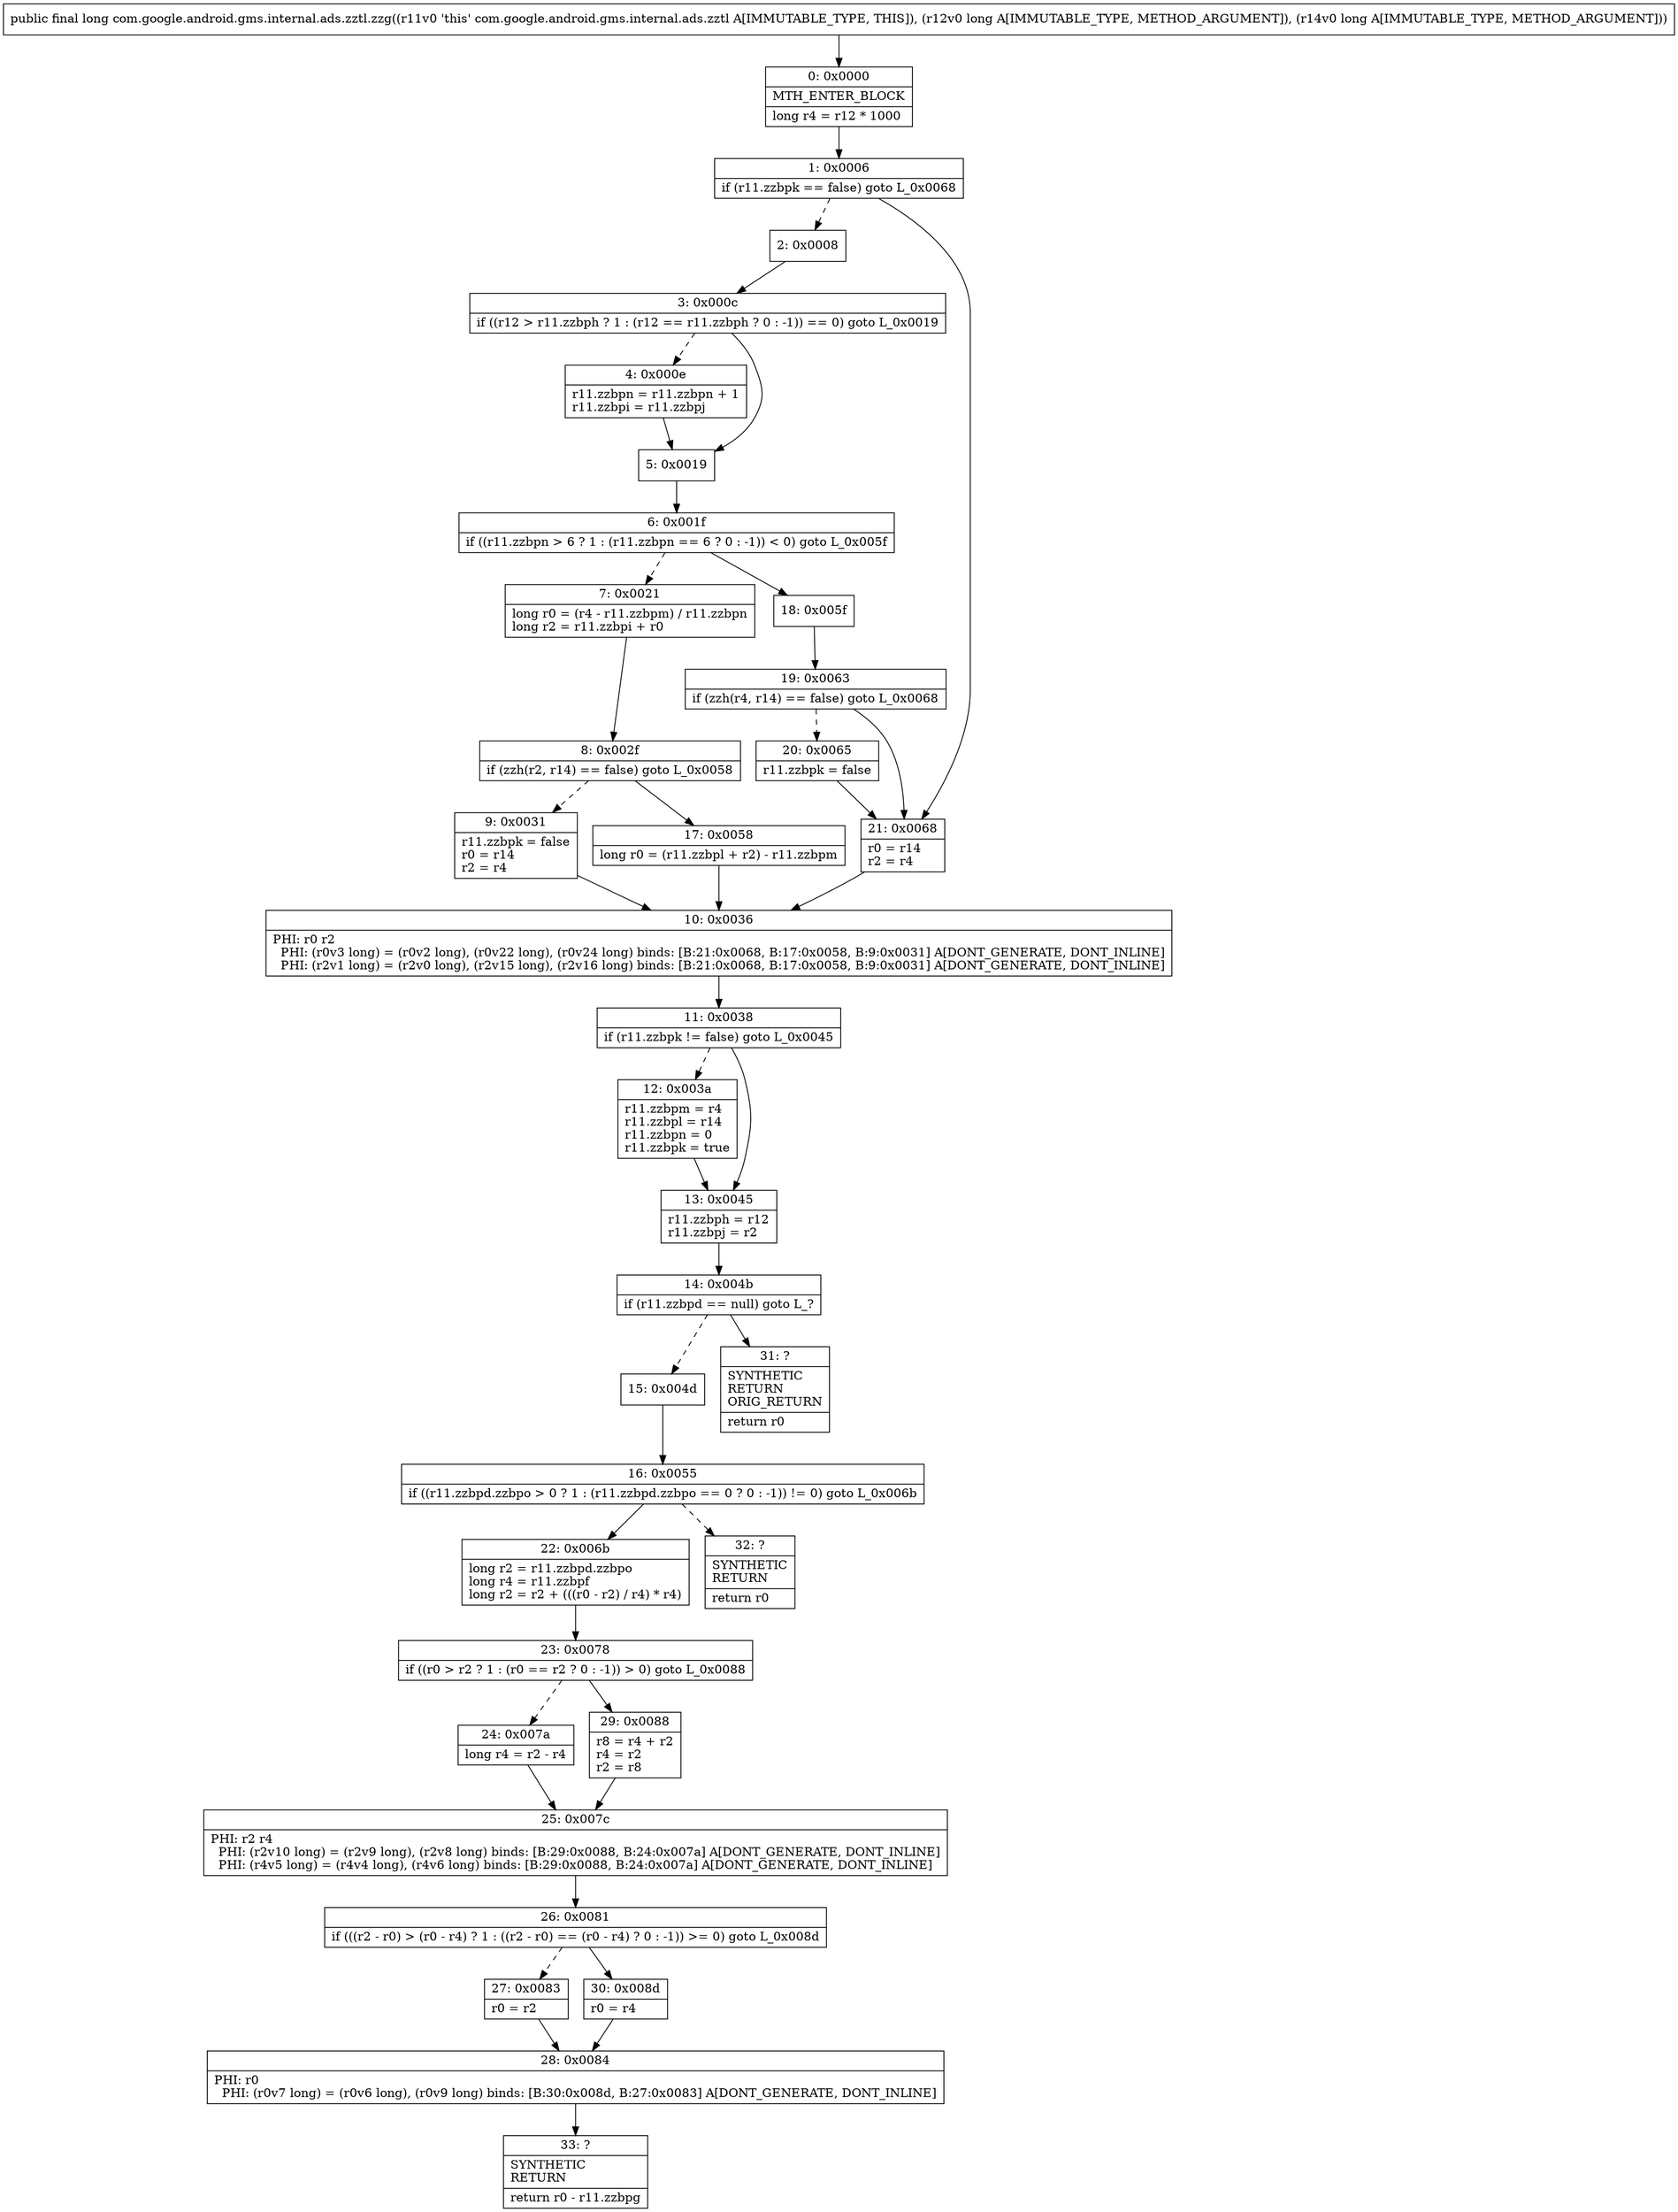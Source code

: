 digraph "CFG forcom.google.android.gms.internal.ads.zztl.zzg(JJ)J" {
Node_0 [shape=record,label="{0\:\ 0x0000|MTH_ENTER_BLOCK\l|long r4 = r12 * 1000\l}"];
Node_1 [shape=record,label="{1\:\ 0x0006|if (r11.zzbpk == false) goto L_0x0068\l}"];
Node_2 [shape=record,label="{2\:\ 0x0008}"];
Node_3 [shape=record,label="{3\:\ 0x000c|if ((r12 \> r11.zzbph ? 1 : (r12 == r11.zzbph ? 0 : \-1)) == 0) goto L_0x0019\l}"];
Node_4 [shape=record,label="{4\:\ 0x000e|r11.zzbpn = r11.zzbpn + 1\lr11.zzbpi = r11.zzbpj\l}"];
Node_5 [shape=record,label="{5\:\ 0x0019}"];
Node_6 [shape=record,label="{6\:\ 0x001f|if ((r11.zzbpn \> 6 ? 1 : (r11.zzbpn == 6 ? 0 : \-1)) \< 0) goto L_0x005f\l}"];
Node_7 [shape=record,label="{7\:\ 0x0021|long r0 = (r4 \- r11.zzbpm) \/ r11.zzbpn\llong r2 = r11.zzbpi + r0\l}"];
Node_8 [shape=record,label="{8\:\ 0x002f|if (zzh(r2, r14) == false) goto L_0x0058\l}"];
Node_9 [shape=record,label="{9\:\ 0x0031|r11.zzbpk = false\lr0 = r14\lr2 = r4\l}"];
Node_10 [shape=record,label="{10\:\ 0x0036|PHI: r0 r2 \l  PHI: (r0v3 long) = (r0v2 long), (r0v22 long), (r0v24 long) binds: [B:21:0x0068, B:17:0x0058, B:9:0x0031] A[DONT_GENERATE, DONT_INLINE]\l  PHI: (r2v1 long) = (r2v0 long), (r2v15 long), (r2v16 long) binds: [B:21:0x0068, B:17:0x0058, B:9:0x0031] A[DONT_GENERATE, DONT_INLINE]\l}"];
Node_11 [shape=record,label="{11\:\ 0x0038|if (r11.zzbpk != false) goto L_0x0045\l}"];
Node_12 [shape=record,label="{12\:\ 0x003a|r11.zzbpm = r4\lr11.zzbpl = r14\lr11.zzbpn = 0\lr11.zzbpk = true\l}"];
Node_13 [shape=record,label="{13\:\ 0x0045|r11.zzbph = r12\lr11.zzbpj = r2\l}"];
Node_14 [shape=record,label="{14\:\ 0x004b|if (r11.zzbpd == null) goto L_?\l}"];
Node_15 [shape=record,label="{15\:\ 0x004d}"];
Node_16 [shape=record,label="{16\:\ 0x0055|if ((r11.zzbpd.zzbpo \> 0 ? 1 : (r11.zzbpd.zzbpo == 0 ? 0 : \-1)) != 0) goto L_0x006b\l}"];
Node_17 [shape=record,label="{17\:\ 0x0058|long r0 = (r11.zzbpl + r2) \- r11.zzbpm\l}"];
Node_18 [shape=record,label="{18\:\ 0x005f}"];
Node_19 [shape=record,label="{19\:\ 0x0063|if (zzh(r4, r14) == false) goto L_0x0068\l}"];
Node_20 [shape=record,label="{20\:\ 0x0065|r11.zzbpk = false\l}"];
Node_21 [shape=record,label="{21\:\ 0x0068|r0 = r14\lr2 = r4\l}"];
Node_22 [shape=record,label="{22\:\ 0x006b|long r2 = r11.zzbpd.zzbpo\llong r4 = r11.zzbpf\llong r2 = r2 + (((r0 \- r2) \/ r4) * r4)\l}"];
Node_23 [shape=record,label="{23\:\ 0x0078|if ((r0 \> r2 ? 1 : (r0 == r2 ? 0 : \-1)) \> 0) goto L_0x0088\l}"];
Node_24 [shape=record,label="{24\:\ 0x007a|long r4 = r2 \- r4\l}"];
Node_25 [shape=record,label="{25\:\ 0x007c|PHI: r2 r4 \l  PHI: (r2v10 long) = (r2v9 long), (r2v8 long) binds: [B:29:0x0088, B:24:0x007a] A[DONT_GENERATE, DONT_INLINE]\l  PHI: (r4v5 long) = (r4v4 long), (r4v6 long) binds: [B:29:0x0088, B:24:0x007a] A[DONT_GENERATE, DONT_INLINE]\l}"];
Node_26 [shape=record,label="{26\:\ 0x0081|if (((r2 \- r0) \> (r0 \- r4) ? 1 : ((r2 \- r0) == (r0 \- r4) ? 0 : \-1)) \>= 0) goto L_0x008d\l}"];
Node_27 [shape=record,label="{27\:\ 0x0083|r0 = r2\l}"];
Node_28 [shape=record,label="{28\:\ 0x0084|PHI: r0 \l  PHI: (r0v7 long) = (r0v6 long), (r0v9 long) binds: [B:30:0x008d, B:27:0x0083] A[DONT_GENERATE, DONT_INLINE]\l}"];
Node_29 [shape=record,label="{29\:\ 0x0088|r8 = r4 + r2\lr4 = r2\lr2 = r8\l}"];
Node_30 [shape=record,label="{30\:\ 0x008d|r0 = r4\l}"];
Node_31 [shape=record,label="{31\:\ ?|SYNTHETIC\lRETURN\lORIG_RETURN\l|return r0\l}"];
Node_32 [shape=record,label="{32\:\ ?|SYNTHETIC\lRETURN\l|return r0\l}"];
Node_33 [shape=record,label="{33\:\ ?|SYNTHETIC\lRETURN\l|return r0 \- r11.zzbpg\l}"];
MethodNode[shape=record,label="{public final long com.google.android.gms.internal.ads.zztl.zzg((r11v0 'this' com.google.android.gms.internal.ads.zztl A[IMMUTABLE_TYPE, THIS]), (r12v0 long A[IMMUTABLE_TYPE, METHOD_ARGUMENT]), (r14v0 long A[IMMUTABLE_TYPE, METHOD_ARGUMENT])) }"];
MethodNode -> Node_0;
Node_0 -> Node_1;
Node_1 -> Node_2[style=dashed];
Node_1 -> Node_21;
Node_2 -> Node_3;
Node_3 -> Node_4[style=dashed];
Node_3 -> Node_5;
Node_4 -> Node_5;
Node_5 -> Node_6;
Node_6 -> Node_7[style=dashed];
Node_6 -> Node_18;
Node_7 -> Node_8;
Node_8 -> Node_9[style=dashed];
Node_8 -> Node_17;
Node_9 -> Node_10;
Node_10 -> Node_11;
Node_11 -> Node_12[style=dashed];
Node_11 -> Node_13;
Node_12 -> Node_13;
Node_13 -> Node_14;
Node_14 -> Node_15[style=dashed];
Node_14 -> Node_31;
Node_15 -> Node_16;
Node_16 -> Node_22;
Node_16 -> Node_32[style=dashed];
Node_17 -> Node_10;
Node_18 -> Node_19;
Node_19 -> Node_20[style=dashed];
Node_19 -> Node_21;
Node_20 -> Node_21;
Node_21 -> Node_10;
Node_22 -> Node_23;
Node_23 -> Node_24[style=dashed];
Node_23 -> Node_29;
Node_24 -> Node_25;
Node_25 -> Node_26;
Node_26 -> Node_27[style=dashed];
Node_26 -> Node_30;
Node_27 -> Node_28;
Node_28 -> Node_33;
Node_29 -> Node_25;
Node_30 -> Node_28;
}


